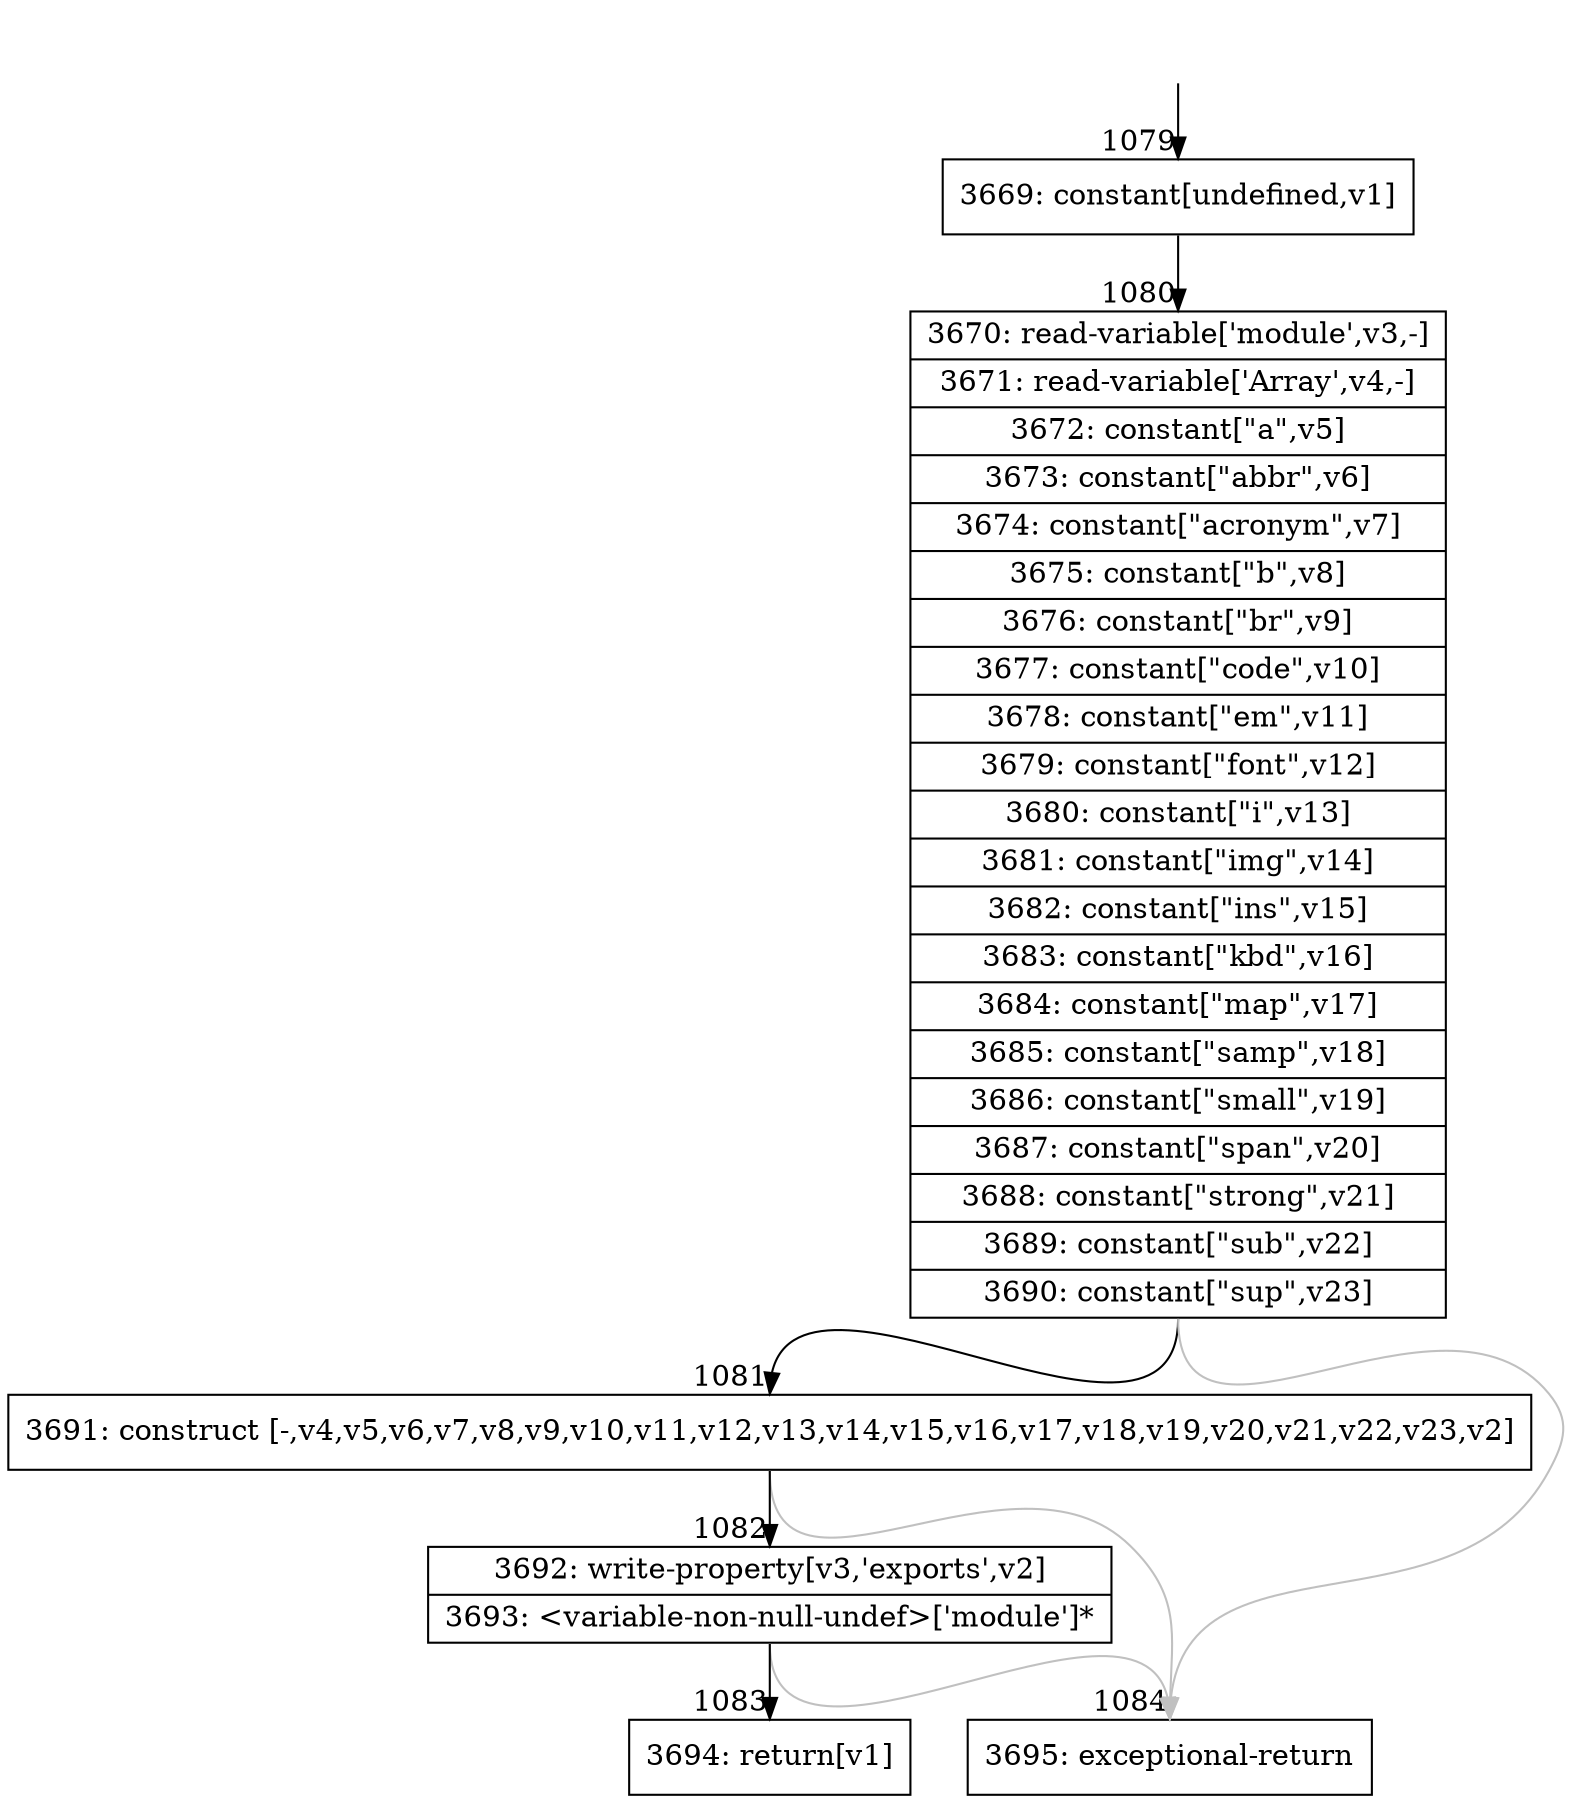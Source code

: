 digraph {
rankdir="TD"
BB_entry54[shape=none,label=""];
BB_entry54 -> BB1079 [tailport=s, headport=n, headlabel="    1079"]
BB1079 [shape=record label="{3669: constant[undefined,v1]}" ] 
BB1079 -> BB1080 [tailport=s, headport=n, headlabel="      1080"]
BB1080 [shape=record label="{3670: read-variable['module',v3,-]|3671: read-variable['Array',v4,-]|3672: constant[\"a\",v5]|3673: constant[\"abbr\",v6]|3674: constant[\"acronym\",v7]|3675: constant[\"b\",v8]|3676: constant[\"br\",v9]|3677: constant[\"code\",v10]|3678: constant[\"em\",v11]|3679: constant[\"font\",v12]|3680: constant[\"i\",v13]|3681: constant[\"img\",v14]|3682: constant[\"ins\",v15]|3683: constant[\"kbd\",v16]|3684: constant[\"map\",v17]|3685: constant[\"samp\",v18]|3686: constant[\"small\",v19]|3687: constant[\"span\",v20]|3688: constant[\"strong\",v21]|3689: constant[\"sub\",v22]|3690: constant[\"sup\",v23]}" ] 
BB1080 -> BB1081 [tailport=s, headport=n, headlabel="      1081"]
BB1080 -> BB1084 [tailport=s, headport=n, color=gray, headlabel="      1084"]
BB1081 [shape=record label="{3691: construct [-,v4,v5,v6,v7,v8,v9,v10,v11,v12,v13,v14,v15,v16,v17,v18,v19,v20,v21,v22,v23,v2]}" ] 
BB1081 -> BB1082 [tailport=s, headport=n, headlabel="      1082"]
BB1081 -> BB1084 [tailport=s, headport=n, color=gray]
BB1082 [shape=record label="{3692: write-property[v3,'exports',v2]|3693: \<variable-non-null-undef\>['module']*}" ] 
BB1082 -> BB1083 [tailport=s, headport=n, headlabel="      1083"]
BB1082 -> BB1084 [tailport=s, headport=n, color=gray]
BB1083 [shape=record label="{3694: return[v1]}" ] 
BB1084 [shape=record label="{3695: exceptional-return}" ] 
//#$~ 1186
}
